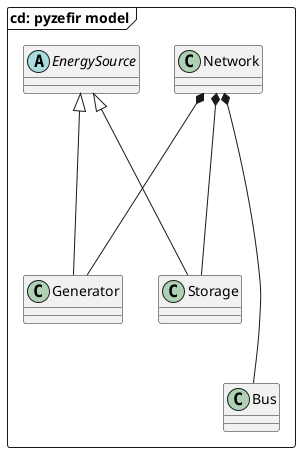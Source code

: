 @startuml class diagram
frame "cd: pyzefir model" {
class Generator
class Network
EnergySource <|---- Generator
EnergySource <|---- Storage
Network *---- Generator
Network *---- Storage
Network *----- Bus
abstract class EnergySource
}
@enduml
